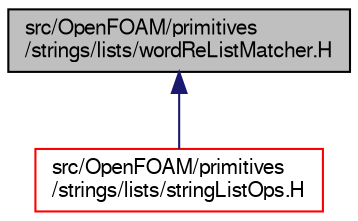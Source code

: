 digraph "src/OpenFOAM/primitives/strings/lists/wordReListMatcher.H"
{
  bgcolor="transparent";
  edge [fontname="FreeSans",fontsize="10",labelfontname="FreeSans",labelfontsize="10"];
  node [fontname="FreeSans",fontsize="10",shape=record];
  Node54 [label="src/OpenFOAM/primitives\l/strings/lists/wordReListMatcher.H",height=0.2,width=0.4,color="black", fillcolor="grey75", style="filled", fontcolor="black"];
  Node54 -> Node55 [dir="back",color="midnightblue",fontsize="10",style="solid",fontname="FreeSans"];
  Node55 [label="src/OpenFOAM/primitives\l/strings/lists/stringListOps.H",height=0.2,width=0.4,color="red",URL="$a12617.html",tooltip="Operations on lists of strings. "];
}
